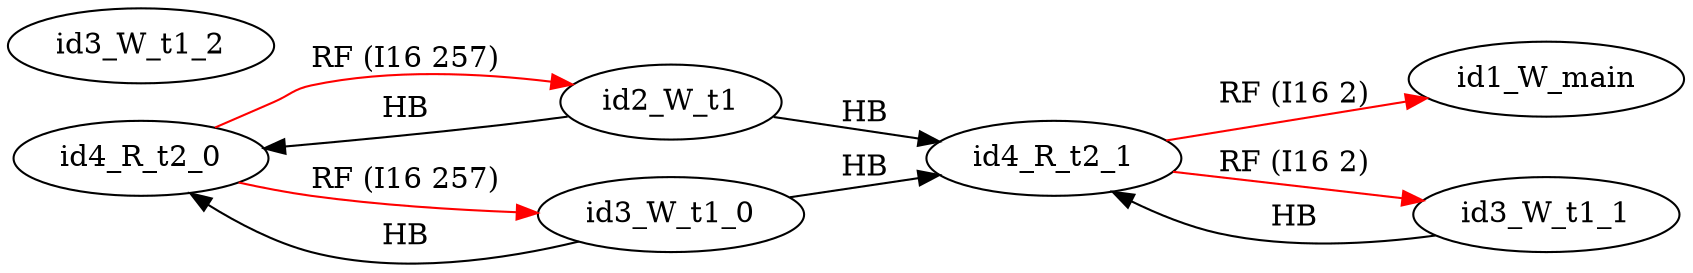 digraph memory_model {
rankdir=LR;
splines=true; esep=0.5;
id4_R_t2_0 -> id2_W_t1 [label = "RF (I16 257)", color="red"];
id4_R_t2_0 -> id3_W_t1_0 [label = "RF (I16 257)", color="red"];
id4_R_t2_1 -> id1_W_main [label = "RF (I16 2)", color="red"];
id4_R_t2_1 -> id3_W_t1_1 [label = "RF (I16 2)", color="red"];
id2_W_t1 -> id4_R_t2_0 [label = "HB", color="black"];
id2_W_t1 -> id4_R_t2_1 [label = "HB", color="black"];
id3_W_t1_0 -> id4_R_t2_0 [label = "HB", color="black"];
id3_W_t1_0 -> id4_R_t2_1 [label = "HB", color="black"];
id3_W_t1_1 -> id4_R_t2_1 [label = "HB", color="black"];
id1_W_main [pos="2.5,8!"]
id2_W_t1 [pos="0,6!"]
id3_W_t1_0 [pos="0,4!"]
id3_W_t1_1 [pos="0,2!"]
id3_W_t1_2 [pos="0,0!"]
id4_R_t2_0 [pos="5,6!"]
id4_R_t2_1 [pos="5,4!"]
}